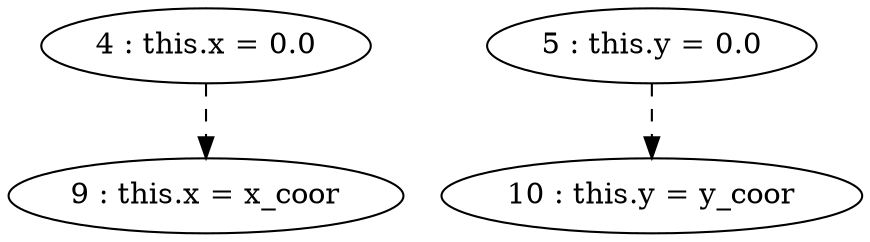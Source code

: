 digraph G {
"4 : this.x = 0.0"
"4 : this.x = 0.0" -> "9 : this.x = x_coor" [style=dashed]
"5 : this.y = 0.0"
"5 : this.y = 0.0" -> "10 : this.y = y_coor" [style=dashed]
"9 : this.x = x_coor"
"10 : this.y = y_coor"
}
